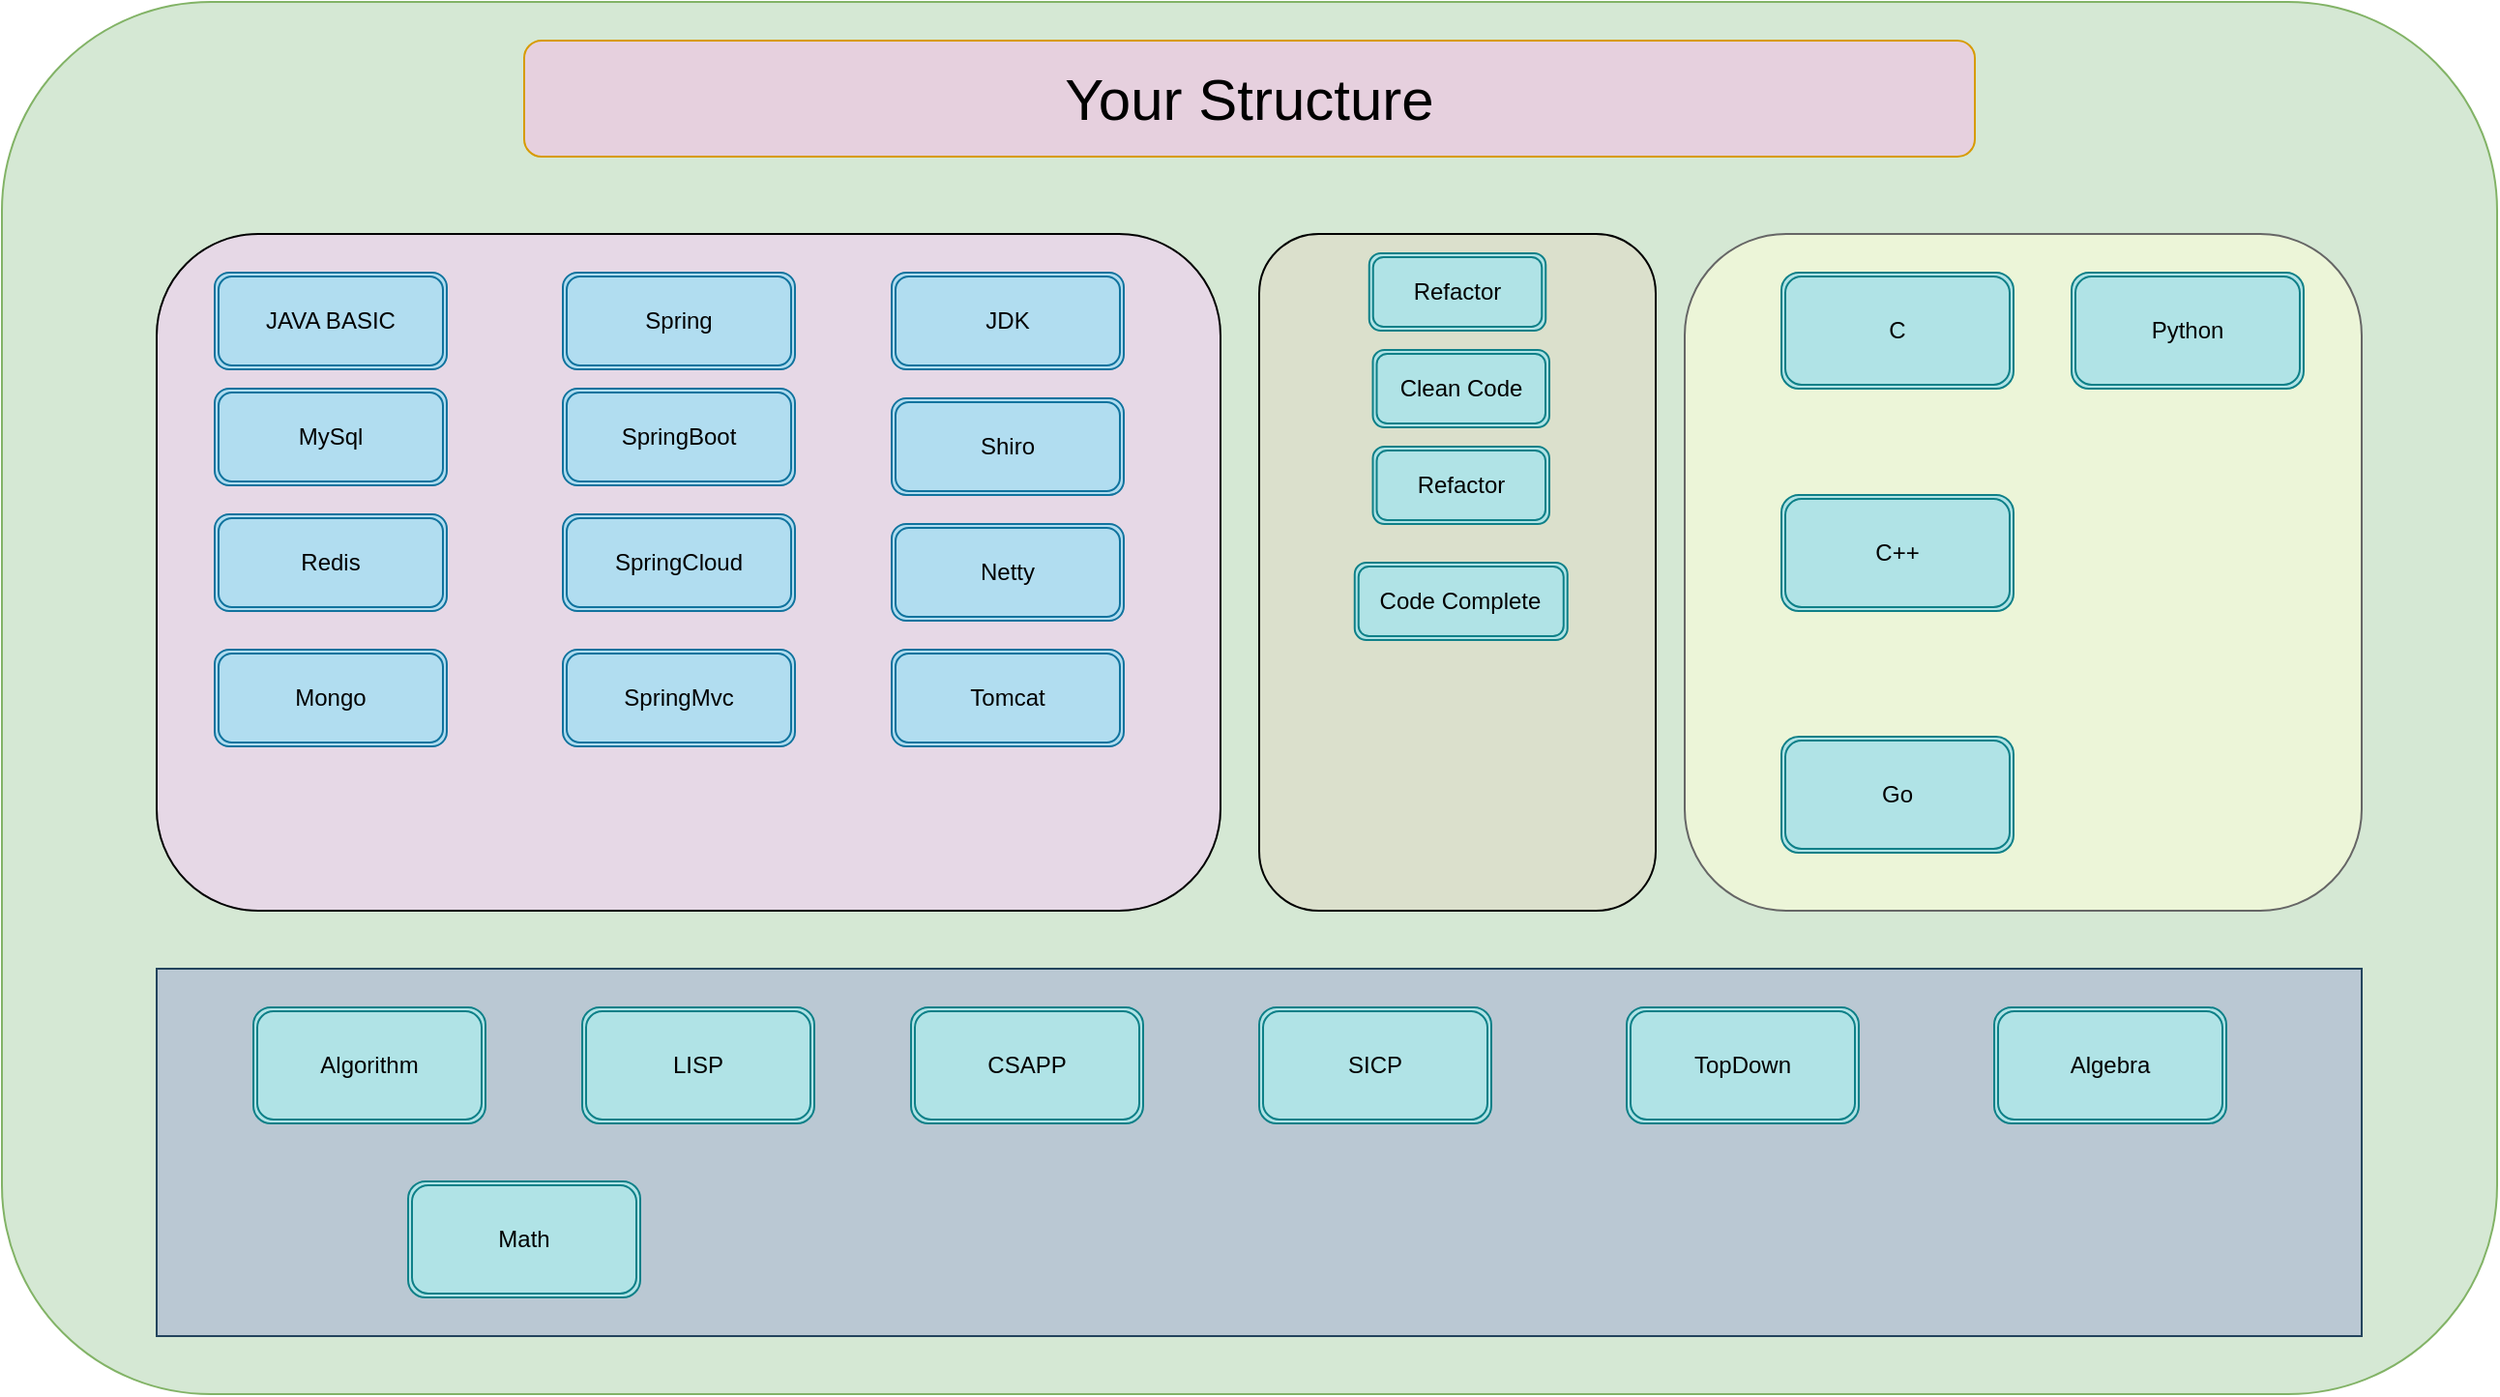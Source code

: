 <mxfile version="13.6.5"><diagram id="MAhCx1OObjtFywM_Q2kA" name="Page-1"><mxGraphModel dx="2148" dy="765" grid="1" gridSize="10" guides="1" tooltips="1" connect="1" arrows="1" fold="1" page="1" pageScale="1" pageWidth="850" pageHeight="1100" math="0" shadow="0"><root><mxCell id="0"/><mxCell id="1" parent="0"/><mxCell id="X0PHsJUIhDOlif1ZYYV--1" value="" style="rounded=1;whiteSpace=wrap;html=1;fillColor=#d5e8d4;strokeColor=#82b366;" vertex="1" parent="1"><mxGeometry x="-140" y="10" width="1290" height="720" as="geometry"/></mxCell><mxCell id="X0PHsJUIhDOlif1ZYYV--2" value="&lt;font style=&quot;font-size: 30px&quot;&gt;Your Structure&lt;/font&gt;" style="rounded=1;whiteSpace=wrap;html=1;align=center;strokeColor=#d79b00;fillColor=#E6D0DE;" vertex="1" parent="1"><mxGeometry x="130" y="30" width="750" height="60" as="geometry"/></mxCell><mxCell id="X0PHsJUIhDOlif1ZYYV--3" value="" style="rounded=1;whiteSpace=wrap;html=1;fillColor=#E6D8E6;" vertex="1" parent="1"><mxGeometry x="-60" y="130" width="550" height="350" as="geometry"/></mxCell><mxCell id="X0PHsJUIhDOlif1ZYYV--4" value="" style="rounded=1;whiteSpace=wrap;html=1;fillColor=#DBE0CC;" vertex="1" parent="1"><mxGeometry x="510" y="130" width="205" height="350" as="geometry"/></mxCell><mxCell id="X0PHsJUIhDOlif1ZYYV--5" value="" style="rounded=1;whiteSpace=wrap;html=1;strokeColor=#666666;fontColor=#333333;fillColor=#ECF5D8;" vertex="1" parent="1"><mxGeometry x="730" y="130" width="350" height="350" as="geometry"/></mxCell><mxCell id="X0PHsJUIhDOlif1ZYYV--6" value="" style="rounded=0;whiteSpace=wrap;html=1;fillColor=#bac8d3;strokeColor=#23445d;" vertex="1" parent="1"><mxGeometry x="-60" y="510" width="1140" height="190" as="geometry"/></mxCell><mxCell id="X0PHsJUIhDOlif1ZYYV--7" value="JAVA BASIC" style="shape=ext;double=1;rounded=1;whiteSpace=wrap;html=1;fillColor=#b1ddf0;strokeColor=#10739e;" vertex="1" parent="1"><mxGeometry x="-30" y="150" width="120" height="50" as="geometry"/></mxCell><mxCell id="X0PHsJUIhDOlif1ZYYV--8" value="&lt;div&gt;MySql&lt;/div&gt;" style="shape=ext;double=1;rounded=1;whiteSpace=wrap;html=1;fillColor=#b1ddf0;strokeColor=#10739e;" vertex="1" parent="1"><mxGeometry x="-30" y="210" width="120" height="50" as="geometry"/></mxCell><mxCell id="X0PHsJUIhDOlif1ZYYV--9" value="Redis" style="shape=ext;double=1;rounded=1;whiteSpace=wrap;html=1;fillColor=#b1ddf0;strokeColor=#10739e;" vertex="1" parent="1"><mxGeometry x="-30" y="275" width="120" height="50" as="geometry"/></mxCell><mxCell id="X0PHsJUIhDOlif1ZYYV--10" value="Mongo" style="shape=ext;double=1;rounded=1;whiteSpace=wrap;html=1;fillColor=#b1ddf0;strokeColor=#10739e;" vertex="1" parent="1"><mxGeometry x="-30" y="345" width="120" height="50" as="geometry"/></mxCell><mxCell id="X0PHsJUIhDOlif1ZYYV--11" value="Spring" style="shape=ext;double=1;rounded=1;whiteSpace=wrap;html=1;fillColor=#b1ddf0;strokeColor=#10739e;" vertex="1" parent="1"><mxGeometry x="150" y="150" width="120" height="50" as="geometry"/></mxCell><mxCell id="X0PHsJUIhDOlif1ZYYV--13" value="SpringBoot" style="shape=ext;double=1;rounded=1;whiteSpace=wrap;html=1;fillColor=#b1ddf0;strokeColor=#10739e;" vertex="1" parent="1"><mxGeometry x="150" y="210" width="120" height="50" as="geometry"/></mxCell><mxCell id="X0PHsJUIhDOlif1ZYYV--14" value="SpringCloud" style="shape=ext;double=1;rounded=1;whiteSpace=wrap;html=1;fillColor=#b1ddf0;strokeColor=#10739e;" vertex="1" parent="1"><mxGeometry x="150" y="275" width="120" height="50" as="geometry"/></mxCell><mxCell id="X0PHsJUIhDOlif1ZYYV--15" value="SpringMvc" style="shape=ext;double=1;rounded=1;whiteSpace=wrap;html=1;fillColor=#b1ddf0;strokeColor=#10739e;" vertex="1" parent="1"><mxGeometry x="150" y="345" width="120" height="50" as="geometry"/></mxCell><mxCell id="X0PHsJUIhDOlif1ZYYV--16" value="Tomcat" style="shape=ext;double=1;rounded=1;whiteSpace=wrap;html=1;fillColor=#b1ddf0;strokeColor=#10739e;" vertex="1" parent="1"><mxGeometry x="320" y="345" width="120" height="50" as="geometry"/></mxCell><mxCell id="X0PHsJUIhDOlif1ZYYV--17" value="&lt;div&gt;Netty&lt;/div&gt;" style="shape=ext;double=1;rounded=1;whiteSpace=wrap;html=1;fillColor=#b1ddf0;strokeColor=#10739e;" vertex="1" parent="1"><mxGeometry x="320" y="280" width="120" height="50" as="geometry"/></mxCell><mxCell id="X0PHsJUIhDOlif1ZYYV--18" value="Algorithm" style="shape=ext;double=1;rounded=1;whiteSpace=wrap;html=1;fillColor=#b0e3e6;strokeColor=#0e8088;" vertex="1" parent="1"><mxGeometry x="-10" y="530" width="120" height="60" as="geometry"/></mxCell><mxCell id="X0PHsJUIhDOlif1ZYYV--19" value="&lt;div&gt;CSAPP&lt;/div&gt;" style="shape=ext;double=1;rounded=1;whiteSpace=wrap;html=1;fillColor=#b0e3e6;strokeColor=#0e8088;" vertex="1" parent="1"><mxGeometry x="330" y="530" width="120" height="60" as="geometry"/></mxCell><mxCell id="X0PHsJUIhDOlif1ZYYV--20" value="&lt;div&gt;SICP&lt;/div&gt;" style="shape=ext;double=1;rounded=1;whiteSpace=wrap;html=1;fillColor=#b0e3e6;strokeColor=#0e8088;" vertex="1" parent="1"><mxGeometry x="510" y="530" width="120" height="60" as="geometry"/></mxCell><mxCell id="X0PHsJUIhDOlif1ZYYV--21" value="LISP" style="shape=ext;double=1;rounded=1;whiteSpace=wrap;html=1;fillColor=#b0e3e6;strokeColor=#0e8088;" vertex="1" parent="1"><mxGeometry x="160" y="530" width="120" height="60" as="geometry"/></mxCell><mxCell id="X0PHsJUIhDOlif1ZYYV--22" value="&lt;div&gt;Refactor&lt;/div&gt;" style="shape=ext;double=1;rounded=1;whiteSpace=wrap;html=1;fillColor=#b0e3e6;strokeColor=#0e8088;" vertex="1" parent="1"><mxGeometry x="566.88" y="140" width="91.25" height="40" as="geometry"/></mxCell><mxCell id="X0PHsJUIhDOlif1ZYYV--24" value="Clean Code" style="shape=ext;double=1;rounded=1;whiteSpace=wrap;html=1;fillColor=#b0e3e6;strokeColor=#0e8088;" vertex="1" parent="1"><mxGeometry x="568.76" y="190" width="91.25" height="40" as="geometry"/></mxCell><mxCell id="X0PHsJUIhDOlif1ZYYV--25" value="&lt;div&gt;Refactor&lt;/div&gt;" style="shape=ext;double=1;rounded=1;whiteSpace=wrap;html=1;fillColor=#b0e3e6;strokeColor=#0e8088;" vertex="1" parent="1"><mxGeometry x="568.76" y="240" width="91.25" height="40" as="geometry"/></mxCell><mxCell id="X0PHsJUIhDOlif1ZYYV--26" value="C" style="shape=ext;double=1;rounded=1;whiteSpace=wrap;html=1;fillColor=#b0e3e6;strokeColor=#0e8088;" vertex="1" parent="1"><mxGeometry x="780" y="150" width="120" height="60" as="geometry"/></mxCell><mxCell id="X0PHsJUIhDOlif1ZYYV--27" value="C++" style="shape=ext;double=1;rounded=1;whiteSpace=wrap;html=1;fillColor=#b0e3e6;strokeColor=#0e8088;" vertex="1" parent="1"><mxGeometry x="780" y="265" width="120" height="60" as="geometry"/></mxCell><mxCell id="X0PHsJUIhDOlif1ZYYV--28" value="&lt;div&gt;Go&lt;/div&gt;" style="shape=ext;double=1;rounded=1;whiteSpace=wrap;html=1;fillColor=#b0e3e6;strokeColor=#0e8088;" vertex="1" parent="1"><mxGeometry x="780" y="390" width="120" height="60" as="geometry"/></mxCell><mxCell id="X0PHsJUIhDOlif1ZYYV--29" value="Python" style="shape=ext;double=1;rounded=1;whiteSpace=wrap;html=1;fillColor=#b0e3e6;strokeColor=#0e8088;" vertex="1" parent="1"><mxGeometry x="930" y="150" width="120" height="60" as="geometry"/></mxCell><mxCell id="X0PHsJUIhDOlif1ZYYV--31" value="TopDown" style="shape=ext;double=1;rounded=1;whiteSpace=wrap;html=1;fillColor=#b0e3e6;strokeColor=#0e8088;" vertex="1" parent="1"><mxGeometry x="700" y="530" width="120" height="60" as="geometry"/></mxCell><mxCell id="X0PHsJUIhDOlif1ZYYV--32" value="Algebra" style="shape=ext;double=1;rounded=1;whiteSpace=wrap;html=1;fillColor=#b0e3e6;strokeColor=#0e8088;" vertex="1" parent="1"><mxGeometry x="890" y="530" width="120" height="60" as="geometry"/></mxCell><mxCell id="X0PHsJUIhDOlif1ZYYV--33" value="&lt;div&gt;Math&lt;/div&gt;" style="shape=ext;double=1;rounded=1;whiteSpace=wrap;html=1;fillColor=#b0e3e6;strokeColor=#0e8088;" vertex="1" parent="1"><mxGeometry x="70" y="620" width="120" height="60" as="geometry"/></mxCell><mxCell id="X0PHsJUIhDOlif1ZYYV--35" value="Code Complete" style="shape=ext;double=1;rounded=1;whiteSpace=wrap;html=1;fillColor=#b0e3e6;strokeColor=#0e8088;" vertex="1" parent="1"><mxGeometry x="559.38" y="300" width="110" height="40" as="geometry"/></mxCell><mxCell id="X0PHsJUIhDOlif1ZYYV--36" value="&lt;div&gt;JDK&lt;/div&gt;" style="shape=ext;double=1;rounded=1;whiteSpace=wrap;html=1;fillColor=#b1ddf0;strokeColor=#10739e;" vertex="1" parent="1"><mxGeometry x="320" y="150" width="120" height="50" as="geometry"/></mxCell><mxCell id="X0PHsJUIhDOlif1ZYYV--37" value="Shiro" style="shape=ext;double=1;rounded=1;whiteSpace=wrap;html=1;fillColor=#b1ddf0;strokeColor=#10739e;" vertex="1" parent="1"><mxGeometry x="320" y="215" width="120" height="50" as="geometry"/></mxCell></root></mxGraphModel></diagram></mxfile>